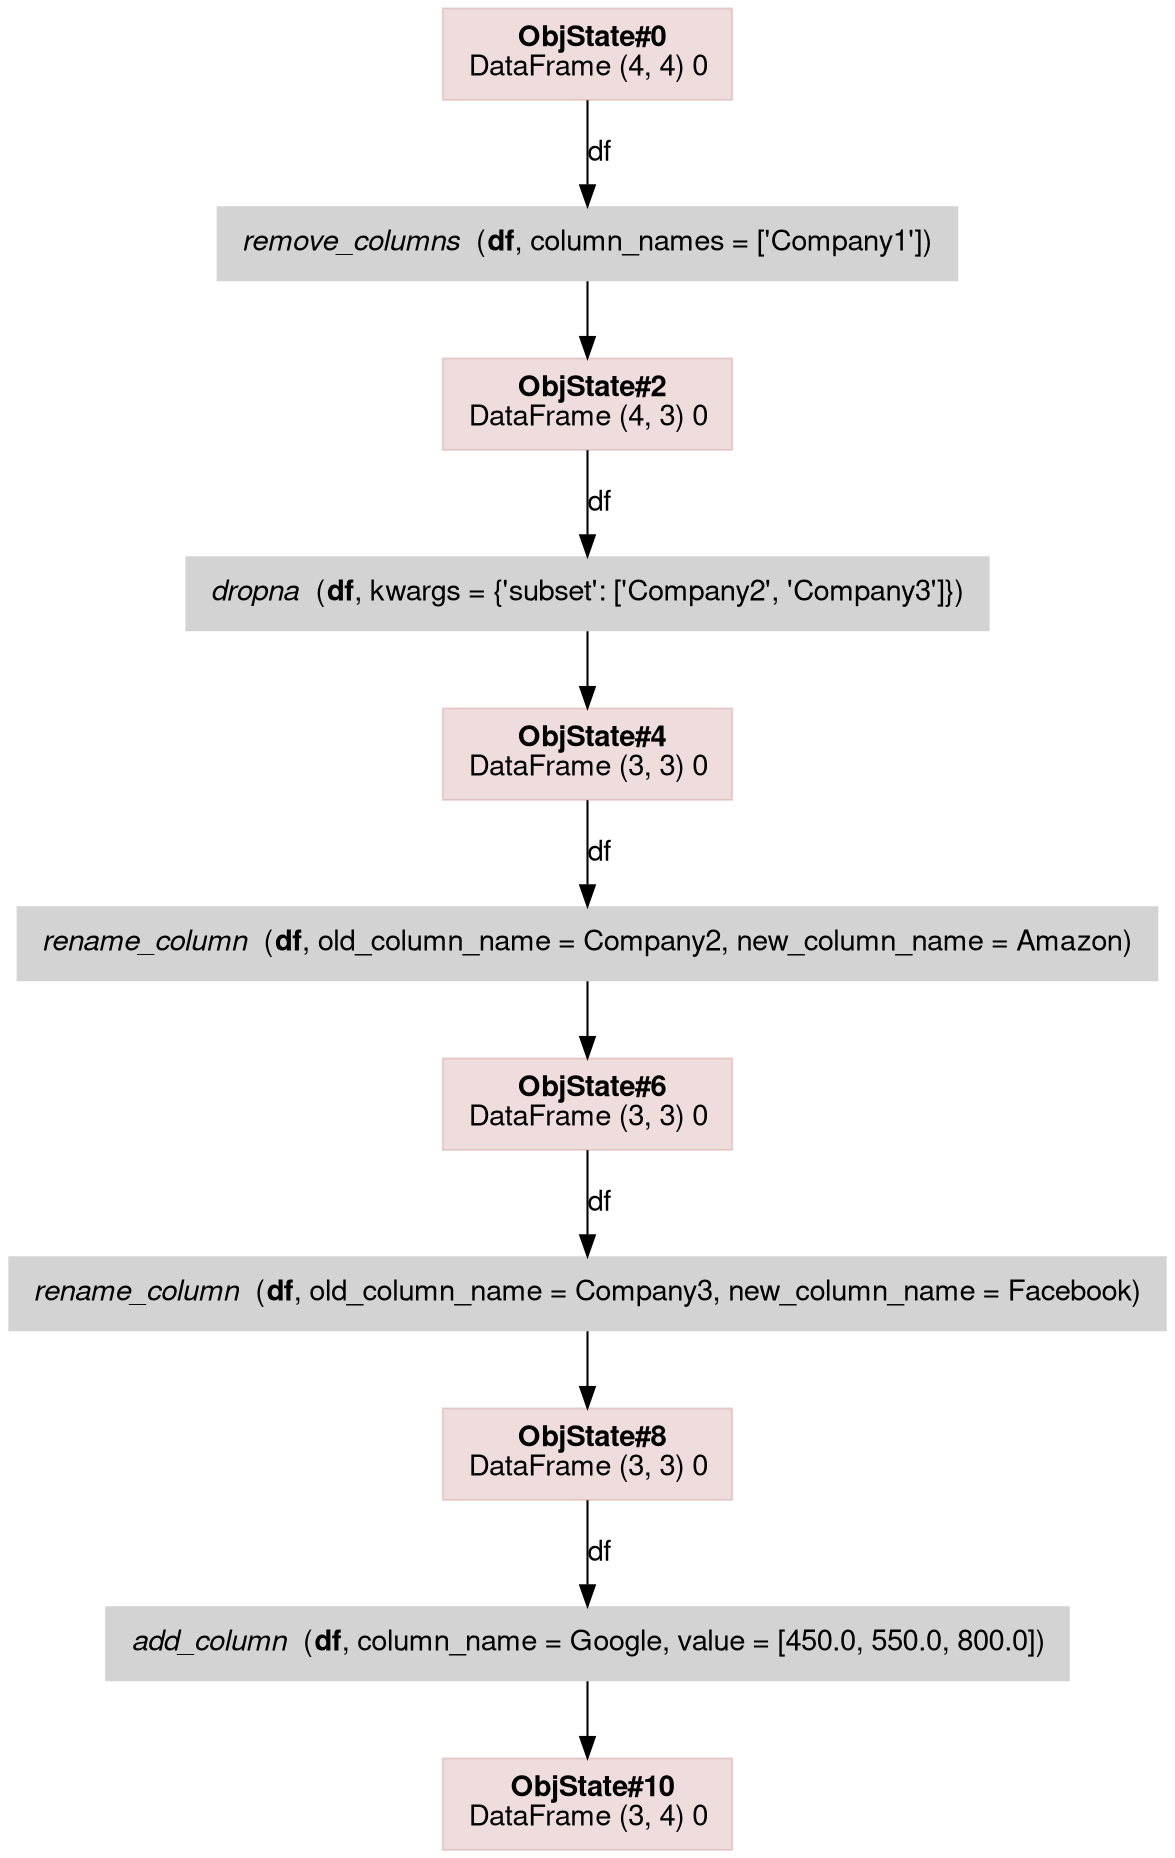 
    digraph G {
    #splines=false;
    #ratio=fill;
    #size="800px,600px";
    #center=true;
    rankdir = "TB"
    fontname="Helvetica,Arial,sans-serif"
    node [ 
      style=filled
      shape=rect
      pencolor="#00000044" // frames color
      fontname="Helvetica,Arial,sans-serif"
      shape=plaintext
    ]
    edge [fontname="Helvetica,Arial,sans-serif"]    
    

            node_6915671513100047361 [
            color="#88000022"
            shape = rect
            label = <<table border="0" cellborder="0" cellspacing="0" cellpadding="4">
            <tr> <td> <b>ObjState#0</b><br/>DataFrame (4, 4) 0</td> </tr>
            </table>>
            href="tmp/tmpt16kh8sh.html"
            ];
            

            node_6268073185090137159 [
            color="#88000022"
            shape = rect
            label = <<table border="0" cellborder="0" cellspacing="0" cellpadding="4">
            <tr> <td> <b>ObjState#2</b><br/>DataFrame (4, 3) 0</td> </tr>
            </table>>
            href="tmp/tmpd_ffzcp4.html"
            ];
            

            node_d3713469276660519829 [
            color="#88000022"
            shape = rect
            label = <<table border="0" cellborder="0" cellspacing="0" cellpadding="4">
            <tr> <td> <b>ObjState#4</b><br/>DataFrame (3, 3) 0</td> </tr>
            </table>>
            href="tmp/tmpij_bu_q6.html"
            ];
            

            node_6193756191365052904 [
            color="#88000022"
            shape = rect
            label = <<table border="0" cellborder="0" cellspacing="0" cellpadding="4">
            <tr> <td> <b>ObjState#6</b><br/>DataFrame (3, 3) 0</td> </tr>
            </table>>
            href="tmp/tmpc3kafay7.html"
            ];
            

            node_7982720795740876049 [
            color="#88000022"
            shape = rect
            label = <<table border="0" cellborder="0" cellspacing="0" cellpadding="4">
            <tr> <td> <b>ObjState#8</b><br/>DataFrame (3, 3) 0</td> </tr>
            </table>>
            href="tmp/tmpqji_p6l7.html"
            ];
            

            node_7619263110713134134 [
            color="#88000022"
            shape = rect
            label = <<table border="0" cellborder="0" cellspacing="0" cellpadding="4">
            <tr> <td> <b>ObjState#10</b><br/>DataFrame (3, 4) 0</td> </tr>
            </table>>
            href="tmp/tmp2eu_4xcg.html"
            ];
            

            node_3991110718609449970 [ label = <<TABLE border="0" align="left"><TR><TD><i>remove_columns</i>  (<b>df</b>, column_names = ['Company1'])</TD></TR></TABLE>> ];
            

            node_d7415071238895031499 [ label = <<TABLE border="0" align="left"><TR><TD><i>dropna</i>  (<b>df</b>, kwargs = {'subset': ['Company2', 'Company3']})</TD></TR></TABLE>> ];
            

            node_4426932329380230117 [ label = <<TABLE border="0" align="left"><TR><TD><i>rename_column</i>  (<b>df</b>, old_column_name = Company2, new_column_name = Amazon)</TD></TR></TABLE>> ];
            

            node_d1384073919715366964 [ label = <<TABLE border="0" align="left"><TR><TD><i>rename_column</i>  (<b>df</b>, old_column_name = Company3, new_column_name = Facebook)</TD></TR></TABLE>> ];
            

            node_d5969552608762490586 [ label = <<TABLE border="0" align="left"><TR><TD><i>add_column</i>  (<b>df</b>, column_name = Google, value = [450.0, 550.0, 800.0])</TD></TR></TABLE>> ];
            

            node_6915671513100047361 -> node_3991110718609449970 [label="df"];
            node_3991110718609449970 -> node_6268073185090137159;
            

            node_6268073185090137159 -> node_d7415071238895031499 [label="df"];
            node_d7415071238895031499 -> node_d3713469276660519829;
            

            node_d3713469276660519829 -> node_4426932329380230117 [label="df"];
            node_4426932329380230117 -> node_6193756191365052904;
            

            node_6193756191365052904 -> node_d1384073919715366964 [label="df"];
            node_d1384073919715366964 -> node_7982720795740876049;
            

            node_7982720795740876049 -> node_d5969552608762490586 [label="df"];
            node_d5969552608762490586 -> node_7619263110713134134;
            
}
